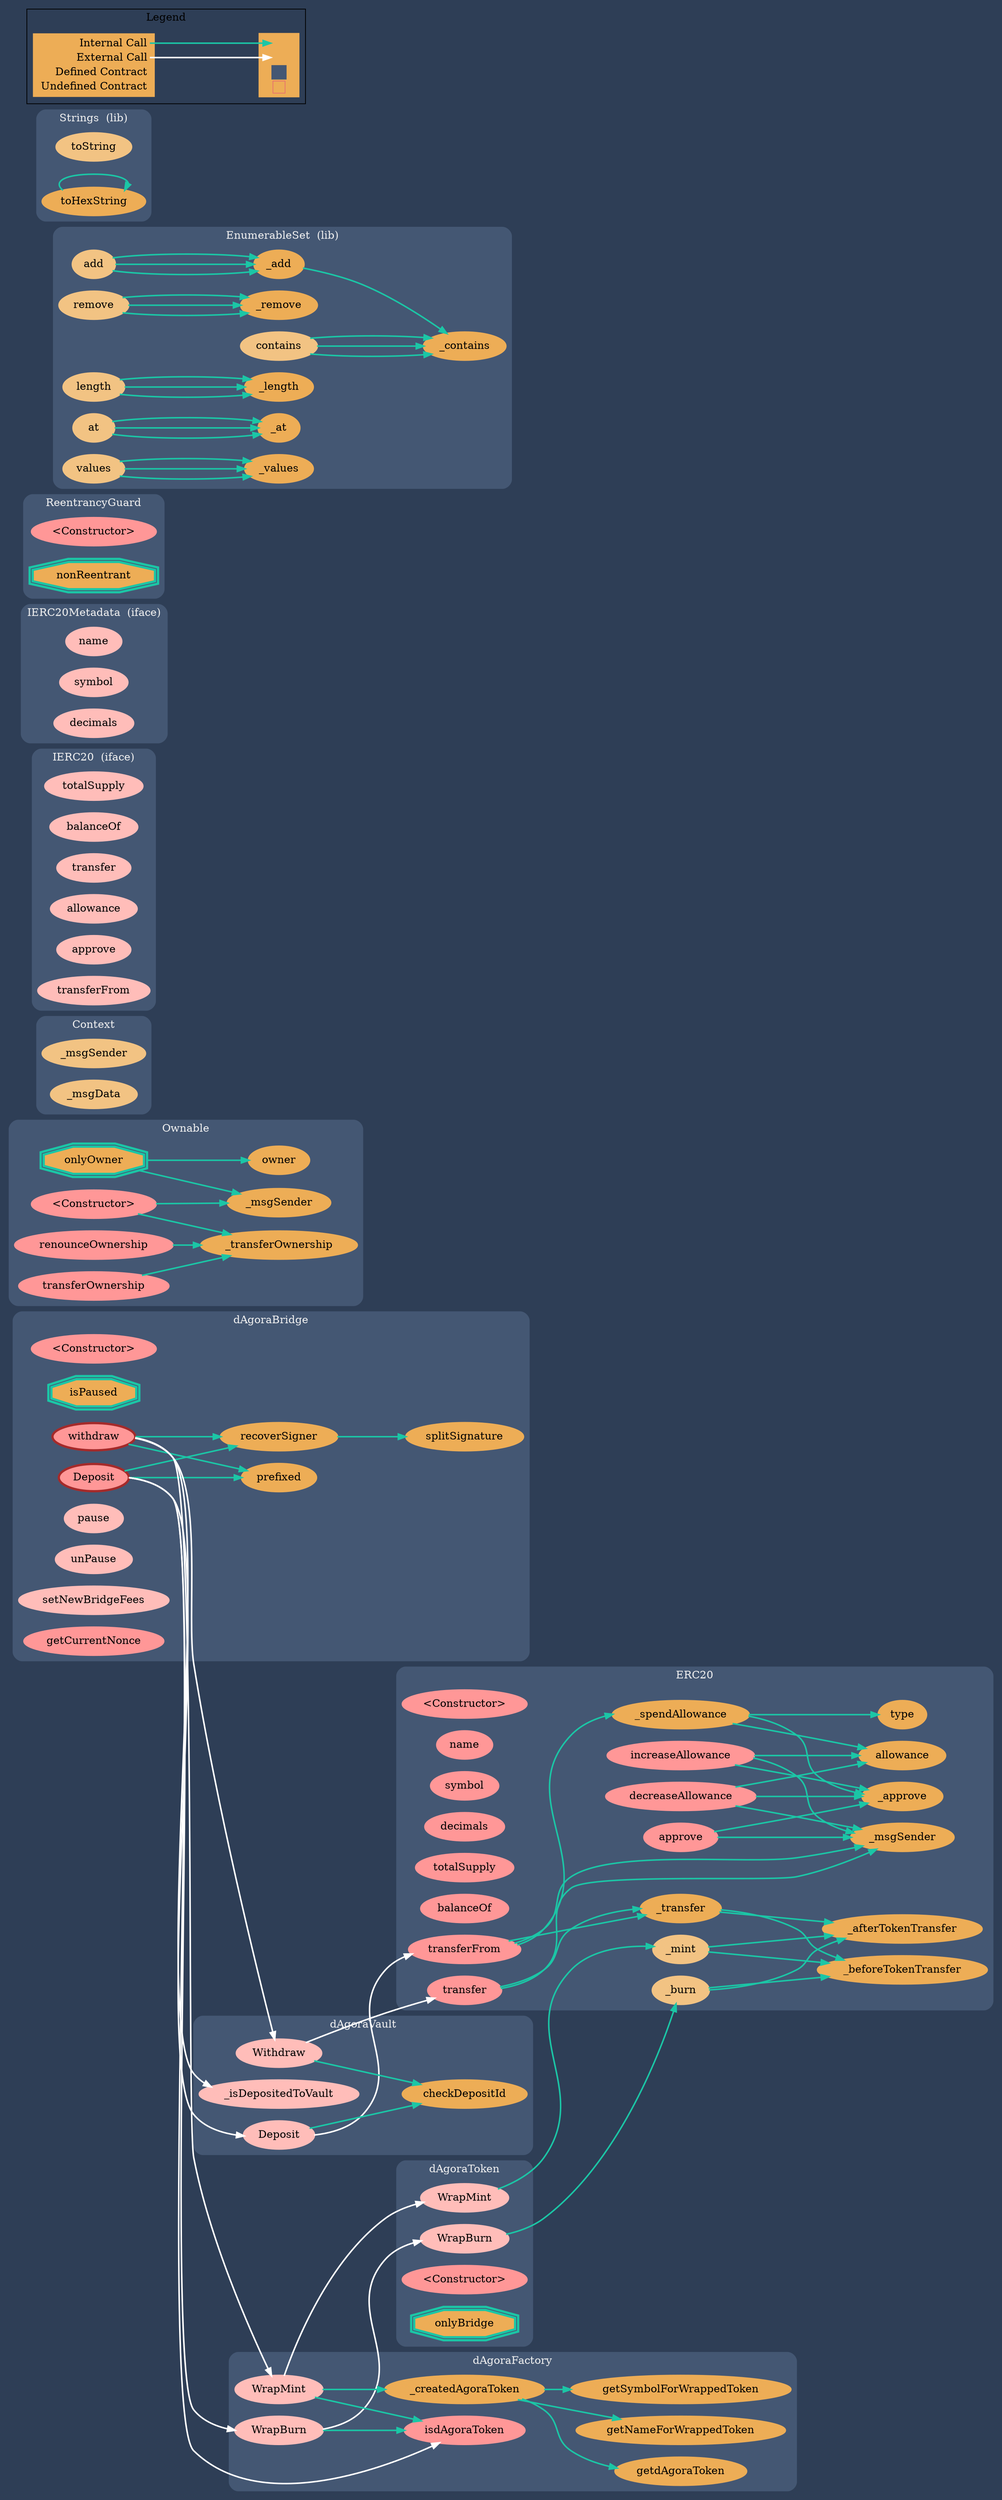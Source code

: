 digraph G {
  graph [ ratio = "auto", page = "100", compound =true, bgcolor = "#2e3e56" ];
  node [ style = "filled", fillcolor = "#edad56", color = "#edad56", penwidth =3 ];
  edge [ color = "#fcfcfc", penwidth =2, fontname = "helvetica Neue Ultra Light" ];
subgraph "clusterdAgoraBridge" {
  graph [ label = "dAgoraBridge", color = "#445773", fontcolor = "#f0f0f0", style = "rounded", bgcolor = "#445773" ];
  "dAgoraBridge.<Constructor>" [ label = "<Constructor>", color = "#FF9797", fillcolor = "#FF9797" ];
  "dAgoraBridge.isPaused" [ label = "isPaused", color = "#1bc6a6", shape =doubleoctagon ];
  "dAgoraBridge.Deposit" [ label = "Deposit", color = "brown", fillcolor = "#FF9797" ];
  "dAgoraBridge.withdraw" [ label = "withdraw", color = "brown", fillcolor = "#FF9797" ];
  "dAgoraBridge.pause" [ label = "pause", color = "#ffbdb9", fillcolor = "#ffbdb9" ];
  "dAgoraBridge.unPause" [ label = "unPause", color = "#ffbdb9", fillcolor = "#ffbdb9" ];
  "dAgoraBridge.setNewBridgeFees" [ label = "setNewBridgeFees", color = "#ffbdb9", fillcolor = "#ffbdb9" ];
  "dAgoraBridge.getCurrentNonce" [ label = "getCurrentNonce", color = "#FF9797", fillcolor = "#FF9797" ];
  "dAgoraBridge.prefixed" [ label = "prefixed" ];
  "dAgoraBridge.recoverSigner" [ label = "recoverSigner" ];
  "dAgoraBridge.splitSignature" [ label = "splitSignature" ];
}

subgraph "clusterOwnable" {
  graph [ label = "Ownable", color = "#445773", fontcolor = "#f0f0f0", style = "rounded", bgcolor = "#445773" ];
  "Ownable.<Constructor>" [ label = "<Constructor>", color = "#FF9797", fillcolor = "#FF9797" ];
  "Ownable.owner" [ label = "owner" ];
  "Ownable.onlyOwner" [ label = "onlyOwner", color = "#1bc6a6", shape =doubleoctagon ];
  "Ownable.renounceOwnership" [ label = "renounceOwnership", color = "#FF9797", fillcolor = "#FF9797" ];
  "Ownable.transferOwnership" [ label = "transferOwnership", color = "#FF9797", fillcolor = "#FF9797" ];
  "Ownable._transferOwnership" [ label = "_transferOwnership" ];
  "Ownable._msgSender" [ label = "_msgSender" ];
}

subgraph "clusterContext" {
  graph [ label = "Context", color = "#445773", fontcolor = "#f0f0f0", style = "rounded", bgcolor = "#445773" ];
  "Context._msgSender" [ label = "_msgSender", color = "#f2c383", fillcolor = "#f2c383" ];
  "Context._msgData" [ label = "_msgData", color = "#f2c383", fillcolor = "#f2c383" ];
}

subgraph "clusterERC20" {
  graph [ label = "ERC20", color = "#445773", fontcolor = "#f0f0f0", style = "rounded", bgcolor = "#445773" ];
  "ERC20.<Constructor>" [ label = "<Constructor>", color = "#FF9797", fillcolor = "#FF9797" ];
  "ERC20.name" [ label = "name", color = "#FF9797", fillcolor = "#FF9797" ];
  "ERC20.symbol" [ label = "symbol", color = "#FF9797", fillcolor = "#FF9797" ];
  "ERC20.decimals" [ label = "decimals", color = "#FF9797", fillcolor = "#FF9797" ];
  "ERC20.totalSupply" [ label = "totalSupply", color = "#FF9797", fillcolor = "#FF9797" ];
  "ERC20.balanceOf" [ label = "balanceOf", color = "#FF9797", fillcolor = "#FF9797" ];
  "ERC20.transfer" [ label = "transfer", color = "#FF9797", fillcolor = "#FF9797" ];
  "ERC20.allowance" [ label = "allowance" ];
  "ERC20.approve" [ label = "approve", color = "#FF9797", fillcolor = "#FF9797" ];
  "ERC20.transferFrom" [ label = "transferFrom", color = "#FF9797", fillcolor = "#FF9797" ];
  "ERC20.increaseAllowance" [ label = "increaseAllowance", color = "#FF9797", fillcolor = "#FF9797" ];
  "ERC20.decreaseAllowance" [ label = "decreaseAllowance", color = "#FF9797", fillcolor = "#FF9797" ];
  "ERC20._transfer" [ label = "_transfer" ];
  "ERC20._mint" [ label = "_mint", color = "#f2c383", fillcolor = "#f2c383" ];
  "ERC20._burn" [ label = "_burn", color = "#f2c383", fillcolor = "#f2c383" ];
  "ERC20._approve" [ label = "_approve" ];
  "ERC20._spendAllowance" [ label = "_spendAllowance" ];
  "ERC20._beforeTokenTransfer" [ label = "_beforeTokenTransfer" ];
  "ERC20._afterTokenTransfer" [ label = "_afterTokenTransfer" ];
  "ERC20._msgSender" [ label = "_msgSender" ];
  "ERC20.type" [ label = "type" ];
}

subgraph "clusterIERC20" {
  graph [ label = "IERC20  (iface)", color = "#445773", fontcolor = "#f0f0f0", style = "rounded", bgcolor = "#445773" ];
  "IERC20.totalSupply" [ label = "totalSupply", color = "#ffbdb9", fillcolor = "#ffbdb9" ];
  "IERC20.balanceOf" [ label = "balanceOf", color = "#ffbdb9", fillcolor = "#ffbdb9" ];
  "IERC20.transfer" [ label = "transfer", color = "#ffbdb9", fillcolor = "#ffbdb9" ];
  "IERC20.allowance" [ label = "allowance", color = "#ffbdb9", fillcolor = "#ffbdb9" ];
  "IERC20.approve" [ label = "approve", color = "#ffbdb9", fillcolor = "#ffbdb9" ];
  "IERC20.transferFrom" [ label = "transferFrom", color = "#ffbdb9", fillcolor = "#ffbdb9" ];
}

subgraph "clusterIERC20Metadata" {
  graph [ label = "IERC20Metadata  (iface)", color = "#445773", fontcolor = "#f0f0f0", style = "rounded", bgcolor = "#445773" ];
  "IERC20Metadata.name" [ label = "name", color = "#ffbdb9", fillcolor = "#ffbdb9" ];
  "IERC20Metadata.symbol" [ label = "symbol", color = "#ffbdb9", fillcolor = "#ffbdb9" ];
  "IERC20Metadata.decimals" [ label = "decimals", color = "#ffbdb9", fillcolor = "#ffbdb9" ];
}

subgraph "clusterReentrancyGuard" {
  graph [ label = "ReentrancyGuard", color = "#445773", fontcolor = "#f0f0f0", style = "rounded", bgcolor = "#445773" ];
  "ReentrancyGuard.<Constructor>" [ label = "<Constructor>", color = "#FF9797", fillcolor = "#FF9797" ];
  "ReentrancyGuard.nonReentrant" [ label = "nonReentrant", color = "#1bc6a6", shape =doubleoctagon ];
}

subgraph "clusterdAgoraVault" {
  graph [ label = "dAgoraVault", color = "#445773", fontcolor = "#f0f0f0", style = "rounded", bgcolor = "#445773" ];
  "dAgoraVault.Deposit" [ label = "Deposit", color = "#ffbdb9", fillcolor = "#ffbdb9" ];
  "dAgoraVault._isDepositedToVault" [ label = "_isDepositedToVault", color = "#ffbdb9", fillcolor = "#ffbdb9" ];
  "dAgoraVault.Withdraw" [ label = "Withdraw", color = "#ffbdb9", fillcolor = "#ffbdb9" ];
  "Ownable.<Constructor>" [ label = "<Constructor>", color = "#FF9797", fillcolor = "#FF9797" ];
  "dAgoraVault.checkDepositId" [ label = "checkDepositId" ];
}

subgraph "clusterEnumerableSet" {
  graph [ label = "EnumerableSet  (lib)", color = "#445773", fontcolor = "#f0f0f0", style = "rounded", bgcolor = "#445773" ];
  "EnumerableSet._add" [ label = "_add", color = "#edad56", fillcolor = "#edad56" ];
  "EnumerableSet._remove" [ label = "_remove" ];
  "EnumerableSet._contains" [ label = "_contains" ];
  "EnumerableSet._length" [ label = "_length" ];
  "EnumerableSet._at" [ label = "_at" ];
  "EnumerableSet._values" [ label = "_values" ];
  "EnumerableSet.add" [ label = "add", color = "#f2c383", fillcolor = "#f2c383" ];
  "EnumerableSet.remove" [ label = "remove", color = "#f2c383", fillcolor = "#f2c383" ];
  "EnumerableSet.contains" [ label = "contains", color = "#f2c383", fillcolor = "#f2c383" ];
  "EnumerableSet.length" [ label = "length", color = "#f2c383", fillcolor = "#f2c383" ];
  "EnumerableSet.at" [ label = "at", color = "#f2c383", fillcolor = "#f2c383" ];
  "EnumerableSet.values" [ label = "values", color = "#f2c383", fillcolor = "#f2c383" ];
}

subgraph "clusterdAgoraFactory" {
  graph [ label = "dAgoraFactory", color = "#445773", fontcolor = "#f0f0f0", style = "rounded", bgcolor = "#445773" ];
  "dAgoraFactory.isdAgoraToken" [ label = "isdAgoraToken", color = "#FF9797", fillcolor = "#FF9797" ];
  "dAgoraFactory.WrapBurn" [ label = "WrapBurn", color = "#ffbdb9", fillcolor = "#ffbdb9" ];
  "dAgoraFactory.WrapMint" [ label = "WrapMint", color = "#ffbdb9", fillcolor = "#ffbdb9" ];
  "dAgoraFactory._createdAgoraToken" [ label = "_createdAgoraToken" ];
  "dAgoraFactory.getdAgoraToken" [ label = "getdAgoraToken" ];
  "dAgoraFactory.getNameForWrappedToken" [ label = "getNameForWrappedToken" ];
  "dAgoraFactory.getSymbolForWrappedToken" [ label = "getSymbolForWrappedToken" ];
}

subgraph "clusterStrings" {
  graph [ label = "Strings  (lib)", color = "#445773", fontcolor = "#f0f0f0", style = "rounded", bgcolor = "#445773" ];
  "Strings.toString" [ label = "toString", color = "#f2c383", fillcolor = "#f2c383" ];
  "Strings.toHexString" [ label = "toHexString" ];
}

subgraph "clusterdAgoraToken" {
  graph [ label = "dAgoraToken", color = "#445773", fontcolor = "#f0f0f0", style = "rounded", bgcolor = "#445773" ];
  "dAgoraToken.WrapMint" [ label = "WrapMint", color = "#ffbdb9", fillcolor = "#ffbdb9" ];
  "dAgoraToken.WrapBurn" [ label = "WrapBurn", color = "#ffbdb9", fillcolor = "#ffbdb9" ];
  "dAgoraToken.<Constructor>" [ label = "<Constructor>", color = "#FF9797", fillcolor = "#FF9797" ];
  "dAgoraToken.onlyBridge" [ label = "onlyBridge", color = "#1bc6a6", shape =doubleoctagon ];
}

  "dAgoraBridge.Deposit";
  "dAgoraBridge.prefixed";
  "dAgoraBridge.recoverSigner";
  "dAgoraFactory.isdAgoraToken";
  "dAgoraFactory.WrapBurn";
  "dAgoraVault.Deposit";
  "dAgoraBridge.withdraw";
  "dAgoraVault._isDepositedToVault";
  "dAgoraVault.Withdraw";
  "dAgoraFactory.WrapMint";
  "dAgoraBridge.splitSignature";
  "Ownable.<Constructor>";
  "Ownable._transferOwnership";
  "Ownable._msgSender";
  "Ownable.onlyOwner";
  "Ownable.owner";
  "Ownable.renounceOwnership";
  "Ownable.transferOwnership";
  "ERC20.transfer";
  "ERC20._msgSender";
  "ERC20._transfer";
  "ERC20.approve";
  "ERC20._approve";
  "ERC20.transferFrom";
  "ERC20._spendAllowance";
  "ERC20.increaseAllowance";
  "ERC20.allowance";
  "ERC20.decreaseAllowance";
  "ERC20._beforeTokenTransfer";
  "ERC20._afterTokenTransfer";
  "ERC20._mint";
  "ERC20._burn";
  "ERC20.type";
  "dAgoraVault.checkDepositId";
  "EnumerableSet._add";
  "EnumerableSet._contains";
  "EnumerableSet.add";
  "EnumerableSet.remove";
  "EnumerableSet._remove";
  "EnumerableSet.contains";
  "EnumerableSet.length";
  "EnumerableSet._length";
  "EnumerableSet.at";
  "EnumerableSet._at";
  "EnumerableSet.values";
  "EnumerableSet._values";
  "dAgoraFactory._createdAgoraToken";
  "dAgoraToken.WrapMint";
  "dAgoraToken.WrapBurn";
  "dAgoraFactory.getdAgoraToken";
  "dAgoraFactory.getNameForWrappedToken";
  "dAgoraFactory.getSymbolForWrappedToken";
  "Strings.toHexString";
  "dAgoraBridge.Deposit" -> "dAgoraBridge.prefixed" [ color = "#1bc6a6" ];
  "dAgoraBridge.Deposit" -> "dAgoraBridge.recoverSigner" [ color = "#1bc6a6" ];
  "dAgoraBridge.Deposit" -> "dAgoraFactory.isdAgoraToken" [ color = "white" ];
  "dAgoraBridge.Deposit" -> "dAgoraFactory.WrapBurn" [ color = "white" ];
  "dAgoraBridge.Deposit" -> "dAgoraVault.Deposit" [ color = "white" ];
  "dAgoraBridge.withdraw" -> "dAgoraBridge.prefixed" [ color = "#1bc6a6" ];
  "dAgoraBridge.withdraw" -> "dAgoraBridge.recoverSigner" [ color = "#1bc6a6" ];
  "dAgoraBridge.withdraw" -> "dAgoraVault._isDepositedToVault" [ color = "white" ];
  "dAgoraBridge.withdraw" -> "dAgoraVault.Withdraw" [ color = "white" ];
  "dAgoraBridge.withdraw" -> "dAgoraFactory.WrapMint" [ color = "white" ];
  "dAgoraBridge.recoverSigner" -> "dAgoraBridge.splitSignature" [ color = "#1bc6a6" ];
  "Ownable.<Constructor>" -> "Ownable._transferOwnership" [ color = "#1bc6a6" ];
  "Ownable.<Constructor>" -> "Ownable._msgSender" [ color = "#1bc6a6" ];
  "Ownable.onlyOwner" -> "Ownable.owner" [ color = "#1bc6a6" ];
  "Ownable.onlyOwner" -> "Ownable._msgSender" [ color = "#1bc6a6" ];
  "Ownable.renounceOwnership" -> "Ownable._transferOwnership" [ color = "#1bc6a6" ];
  "Ownable.transferOwnership" -> "Ownable._transferOwnership" [ color = "#1bc6a6" ];
  "ERC20.transfer" -> "ERC20._msgSender" [ color = "#1bc6a6" ];
  "ERC20.transfer" -> "ERC20._transfer" [ color = "#1bc6a6" ];
  "ERC20.approve" -> "ERC20._msgSender" [ color = "#1bc6a6" ];
  "ERC20.approve" -> "ERC20._approve" [ color = "#1bc6a6" ];
  "ERC20.transferFrom" -> "ERC20._msgSender" [ color = "#1bc6a6" ];
  "ERC20.transferFrom" -> "ERC20._spendAllowance" [ color = "#1bc6a6" ];
  "ERC20.transferFrom" -> "ERC20._transfer" [ color = "#1bc6a6" ];
  "ERC20.increaseAllowance" -> "ERC20._msgSender" [ color = "#1bc6a6" ];
  "ERC20.increaseAllowance" -> "ERC20._approve" [ color = "#1bc6a6" ];
  "ERC20.increaseAllowance" -> "ERC20.allowance" [ color = "#1bc6a6" ];
  "ERC20.decreaseAllowance" -> "ERC20._msgSender" [ color = "#1bc6a6" ];
  "ERC20.decreaseAllowance" -> "ERC20.allowance" [ color = "#1bc6a6" ];
  "ERC20.decreaseAllowance" -> "ERC20._approve" [ color = "#1bc6a6" ];
  "ERC20._transfer" -> "ERC20._beforeTokenTransfer" [ color = "#1bc6a6" ];
  "ERC20._transfer" -> "ERC20._afterTokenTransfer" [ color = "#1bc6a6" ];
  "ERC20._mint" -> "ERC20._beforeTokenTransfer" [ color = "#1bc6a6" ];
  "ERC20._mint" -> "ERC20._afterTokenTransfer" [ color = "#1bc6a6" ];
  "ERC20._burn" -> "ERC20._beforeTokenTransfer" [ color = "#1bc6a6" ];
  "ERC20._burn" -> "ERC20._afterTokenTransfer" [ color = "#1bc6a6" ];
  "ERC20._spendAllowance" -> "ERC20.allowance" [ color = "#1bc6a6" ];
  "ERC20._spendAllowance" -> "ERC20.type" [ color = "#1bc6a6" ];
  "ERC20._spendAllowance" -> "ERC20._approve" [ color = "#1bc6a6" ];
  "dAgoraVault.Deposit" -> "dAgoraVault.checkDepositId" [ color = "#1bc6a6" ];
  "dAgoraVault.Deposit" -> "ERC20.transferFrom" [ color = "white" ];
  "dAgoraVault.Withdraw" -> "dAgoraVault.checkDepositId" [ color = "#1bc6a6" ];
  "dAgoraVault.Withdraw" -> "ERC20.transfer" [ color = "white" ];
  "EnumerableSet._add" -> "EnumerableSet._contains" [ color = "#1bc6a6" ];
  "EnumerableSet.add" -> "EnumerableSet._add" [ color = "#1bc6a6" ];
  "EnumerableSet.remove" -> "EnumerableSet._remove" [ color = "#1bc6a6" ];
  "EnumerableSet.contains" -> "EnumerableSet._contains" [ color = "#1bc6a6" ];
  "EnumerableSet.length" -> "EnumerableSet._length" [ color = "#1bc6a6" ];
  "EnumerableSet.at" -> "EnumerableSet._at" [ color = "#1bc6a6" ];
  "EnumerableSet.values" -> "EnumerableSet._values" [ color = "#1bc6a6" ];
  "EnumerableSet.add" -> "EnumerableSet._add" [ color = "#1bc6a6" ];
  "EnumerableSet.remove" -> "EnumerableSet._remove" [ color = "#1bc6a6" ];
  "EnumerableSet.contains" -> "EnumerableSet._contains" [ color = "#1bc6a6" ];
  "EnumerableSet.length" -> "EnumerableSet._length" [ color = "#1bc6a6" ];
  "EnumerableSet.at" -> "EnumerableSet._at" [ color = "#1bc6a6" ];
  "EnumerableSet.values" -> "EnumerableSet._values" [ color = "#1bc6a6" ];
  "EnumerableSet.add" -> "EnumerableSet._add" [ color = "#1bc6a6" ];
  "EnumerableSet.remove" -> "EnumerableSet._remove" [ color = "#1bc6a6" ];
  "EnumerableSet.contains" -> "EnumerableSet._contains" [ color = "#1bc6a6" ];
  "EnumerableSet.length" -> "EnumerableSet._length" [ color = "#1bc6a6" ];
  "EnumerableSet.at" -> "EnumerableSet._at" [ color = "#1bc6a6" ];
  "EnumerableSet.values" -> "EnumerableSet._values" [ color = "#1bc6a6" ];
  "dAgoraFactory.WrapMint" -> "dAgoraFactory.isdAgoraToken" [ color = "#1bc6a6" ];
  "dAgoraFactory.WrapMint" -> "dAgoraFactory._createdAgoraToken" [ color = "#1bc6a6" ];
  "dAgoraFactory.WrapMint" -> "dAgoraToken.WrapMint" [ color = "white" ];
  "dAgoraFactory.WrapBurn" -> "dAgoraFactory.isdAgoraToken" [ color = "#1bc6a6" ];
  "dAgoraFactory.WrapBurn" -> "dAgoraToken.WrapBurn" [ color = "white" ];
  "dAgoraFactory._createdAgoraToken" -> "dAgoraFactory.getdAgoraToken" [ color = "#1bc6a6" ];
  "dAgoraFactory._createdAgoraToken" -> "dAgoraFactory.getNameForWrappedToken" [ color = "#1bc6a6" ];
  "dAgoraFactory._createdAgoraToken" -> "dAgoraFactory.getSymbolForWrappedToken" [ color = "#1bc6a6" ];
  "Strings.toHexString" -> "Strings.toHexString" [ color = "#1bc6a6" ];
  "dAgoraToken.WrapMint" -> "ERC20._mint" [ color = "#1bc6a6" ];
  "dAgoraToken.WrapBurn" -> "ERC20._burn" [ color = "#1bc6a6" ];


rankdir=LR
node [shape=plaintext]
subgraph cluster_01 { 
label = "Legend";
key [label=<<table border="0" cellpadding="2" cellspacing="0" cellborder="0">
  <tr><td align="right" port="i1">Internal Call</td></tr>
  <tr><td align="right" port="i2">External Call</td></tr>
  <tr><td align="right" port="i3">Defined Contract</td></tr>
  <tr><td align="right" port="i4">Undefined Contract</td></tr>
  </table>>]
key2 [label=<<table border="0" cellpadding="2" cellspacing="0" cellborder="0">
  <tr><td port="i1">&nbsp;&nbsp;&nbsp;</td></tr>
  <tr><td port="i2">&nbsp;&nbsp;&nbsp;</td></tr>
  <tr><td port="i3" bgcolor="#445773">&nbsp;&nbsp;&nbsp;</td></tr>
  <tr><td port="i4">
    <table border="1" cellborder="0" cellspacing="0" cellpadding="7" color="#e8726d">
      <tr>
       <td></td>
      </tr>
     </table>
  </td></tr>
  </table>>]
key:i1:e -> key2:i1:w [color="#1bc6a6"]
key:i2:e -> key2:i2:w [color="white"]
}
}
